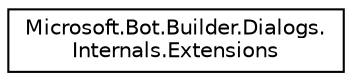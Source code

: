 digraph "Graphical Class Hierarchy"
{
  edge [fontname="Helvetica",fontsize="10",labelfontname="Helvetica",labelfontsize="10"];
  node [fontname="Helvetica",fontsize="10",shape=record];
  rankdir="LR";
  Node1 [label="Microsoft.Bot.Builder.Dialogs.\lInternals.Extensions",height=0.2,width=0.4,color="black", fillcolor="white", style="filled",URL="$d8/d2d/class_microsoft_1_1_bot_1_1_builder_1_1_dialogs_1_1_internals_1_1_extensions.html"];
}
